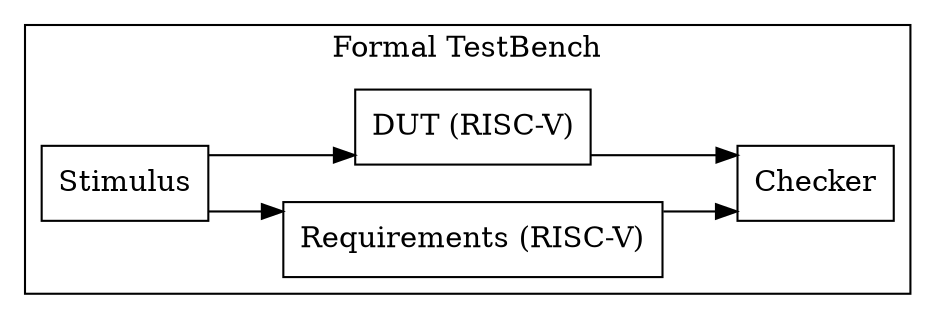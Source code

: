 digraph Project {
  // Introduction
  graph [rankdir = LR, splines=ortho];
  node[shape=record];

  // Blocks
  subgraph "cluster FormalTestBench" { label = "Formal TestBench";
    Stimulus[shape=box, label="Stimulus"];
    Requirements[shape=box, label="Requirements (RISC-V)"];
    DUT[shape=box, label="DUT (RISC-V)"];
    Checker[shape=box, label="Checker"];
  }

  // Sequence
  Stimulus -> Requirements;
  Stimulus -> DUT;
  Requirements -> Checker;
  DUT -> Checker;
}
